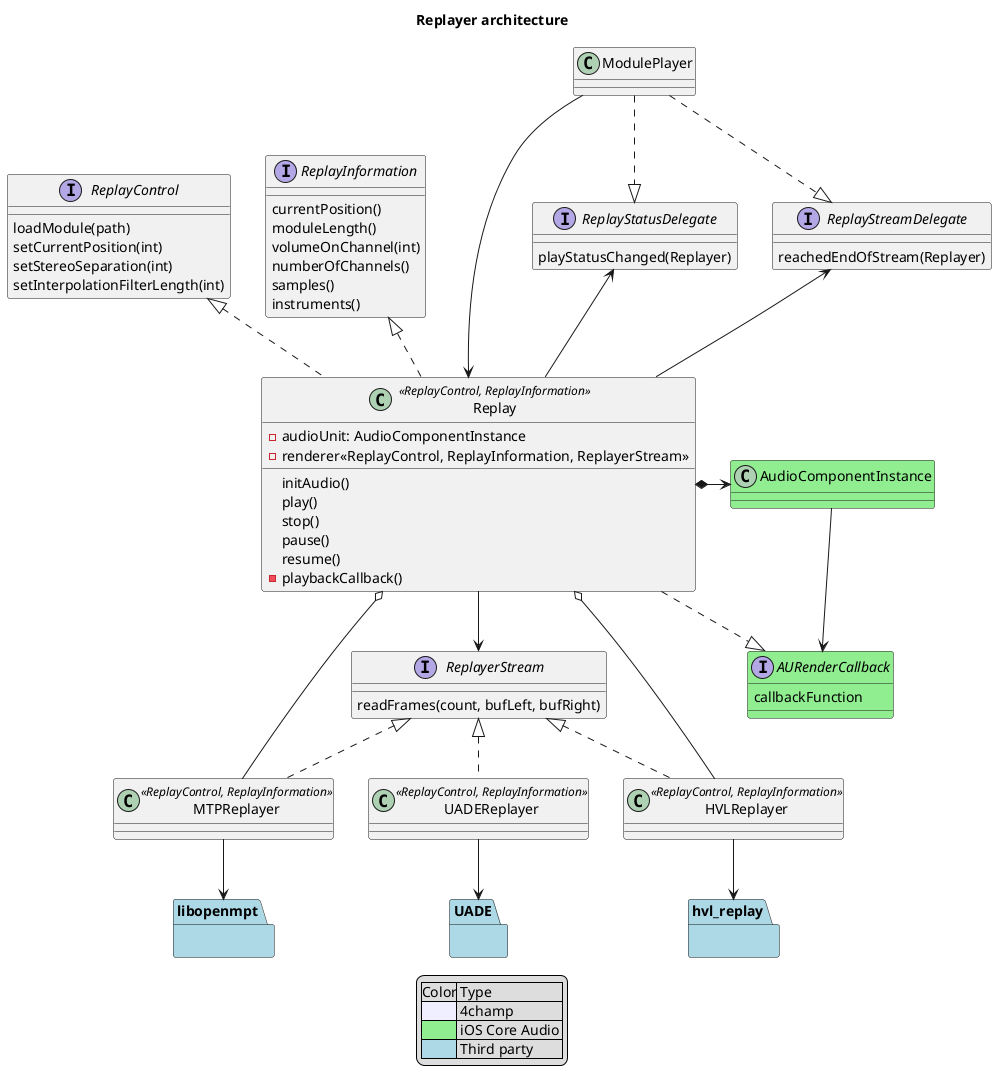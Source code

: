 @startuml Replayer
allowmixing 

title Replayer architecture

legend 
    |Color| Type |
    |<#MOTIVATION>| 4champ |
    |<#lightgreen>| iOS Core Audio |
    |<#lightblue>| Third party |
endlegend


class Replay <<ReplayControl, ReplayInformation>> {
    -audioUnit: AudioComponentInstance
    -renderer<<ReplayControl, ReplayInformation, ReplayerStream>>
    initAudio() 
    play()
    stop()
    pause()
    resume()
    -playbackCallback()
}

interface ReplayInformation {
    currentPosition()
    moduleLength()
    volumeOnChannel(int)
    numberOfChannels()
    samples()
    instruments()
}

interface ReplayControl {
    loadModule(path)
    setCurrentPosition(int)
    setStereoSeparation(int)
    setInterpolationFilterLength(int)
}

interface ReplayerStream {
    readFrames(count, bufLeft, bufRight)
}

class MTPReplayer <<ReplayControl, ReplayInformation>> implements ReplayerStream {

}

class ModulePlayer {}

class HVLReplayer <<ReplayControl, ReplayInformation>> implements ReplayerStream {
}

class UADEReplayer <<ReplayControl, ReplayInformation>> implements ReplayerStream {

}

interface ReplayStreamDelegate {
    reachedEndOfStream(Replayer)
}

interface ReplayStatusDelegate {
    playStatusChanged(Replayer)
}
interface AURenderCallback #lightgreen {
    callbackFunction    
}

Replay o-- HVLReplayer
Replay o-- MTPReplayer
Replay --> ReplayerStream

ModulePlayer -> Replay
ModulePlayer .-|> ReplayStreamDelegate
ModulePlayer .-|> ReplayStatusDelegate
Replay -up-> ReplayStreamDelegate
Replay -up-> ReplayStatusDelegate

Replay .up-|> ReplayInformation
Replay .up-|> ReplayControl
Replay -.right-|> AURenderCallback
AudioComponentInstance --> AURenderCallback

package libopenmpt #lightblue {
    
}
package hvl_replay #lightblue {
}

package UADE #lightblue {
}

class AudioComponentInstance #lightgreen

Replay *-right-> AudioComponentInstance
MTPReplayer --> libopenmpt
HVLReplayer --> hvl_replay
UADEReplayer --> UADE
@enduml